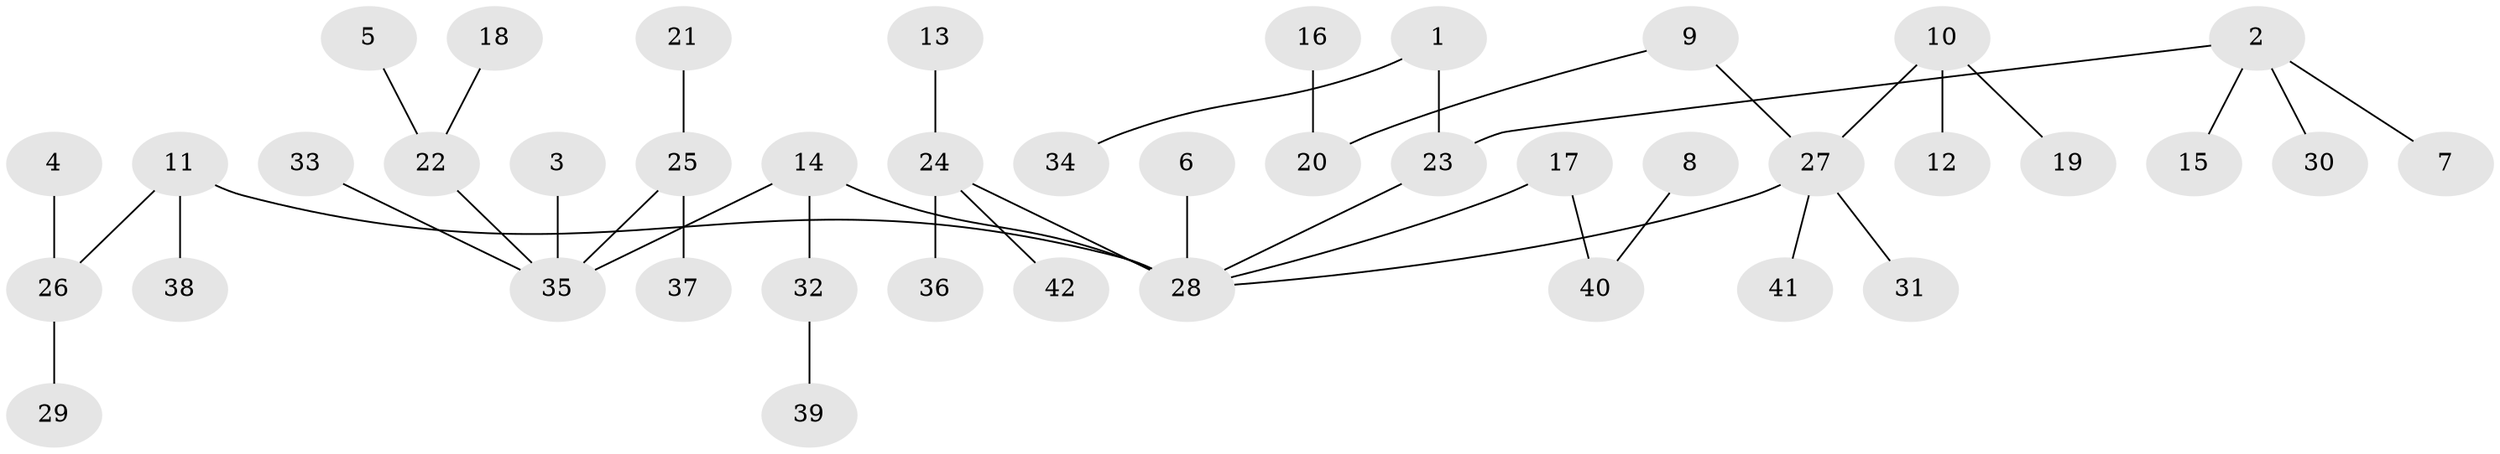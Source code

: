 // original degree distribution, {7: 0.011904761904761904, 3: 0.13095238095238096, 4: 0.09523809523809523, 6: 0.023809523809523808, 2: 0.23809523809523808, 1: 0.5}
// Generated by graph-tools (version 1.1) at 2025/26/03/09/25 03:26:28]
// undirected, 42 vertices, 41 edges
graph export_dot {
graph [start="1"]
  node [color=gray90,style=filled];
  1;
  2;
  3;
  4;
  5;
  6;
  7;
  8;
  9;
  10;
  11;
  12;
  13;
  14;
  15;
  16;
  17;
  18;
  19;
  20;
  21;
  22;
  23;
  24;
  25;
  26;
  27;
  28;
  29;
  30;
  31;
  32;
  33;
  34;
  35;
  36;
  37;
  38;
  39;
  40;
  41;
  42;
  1 -- 23 [weight=1.0];
  1 -- 34 [weight=1.0];
  2 -- 7 [weight=1.0];
  2 -- 15 [weight=1.0];
  2 -- 23 [weight=1.0];
  2 -- 30 [weight=1.0];
  3 -- 35 [weight=1.0];
  4 -- 26 [weight=1.0];
  5 -- 22 [weight=1.0];
  6 -- 28 [weight=1.0];
  8 -- 40 [weight=1.0];
  9 -- 20 [weight=1.0];
  9 -- 27 [weight=1.0];
  10 -- 12 [weight=1.0];
  10 -- 19 [weight=1.0];
  10 -- 27 [weight=1.0];
  11 -- 26 [weight=1.0];
  11 -- 28 [weight=1.0];
  11 -- 38 [weight=1.0];
  13 -- 24 [weight=1.0];
  14 -- 28 [weight=1.0];
  14 -- 32 [weight=1.0];
  14 -- 35 [weight=1.0];
  16 -- 20 [weight=1.0];
  17 -- 28 [weight=1.0];
  17 -- 40 [weight=1.0];
  18 -- 22 [weight=1.0];
  21 -- 25 [weight=1.0];
  22 -- 35 [weight=1.0];
  23 -- 28 [weight=1.0];
  24 -- 28 [weight=1.0];
  24 -- 36 [weight=1.0];
  24 -- 42 [weight=1.0];
  25 -- 35 [weight=1.0];
  25 -- 37 [weight=1.0];
  26 -- 29 [weight=1.0];
  27 -- 28 [weight=1.0];
  27 -- 31 [weight=1.0];
  27 -- 41 [weight=1.0];
  32 -- 39 [weight=1.0];
  33 -- 35 [weight=1.0];
}

